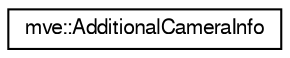 digraph "Graphical Class Hierarchy"
{
  edge [fontname="FreeSans",fontsize="10",labelfontname="FreeSans",labelfontsize="10"];
  node [fontname="FreeSans",fontsize="10",shape=record];
  rankdir="LR";
  Node0 [label="mve::AdditionalCameraInfo",height=0.2,width=0.4,color="black", fillcolor="white", style="filled",URL="$structmve_1_1_additional_camera_info.html",tooltip="Per-camera NVM specific information. "];
}
